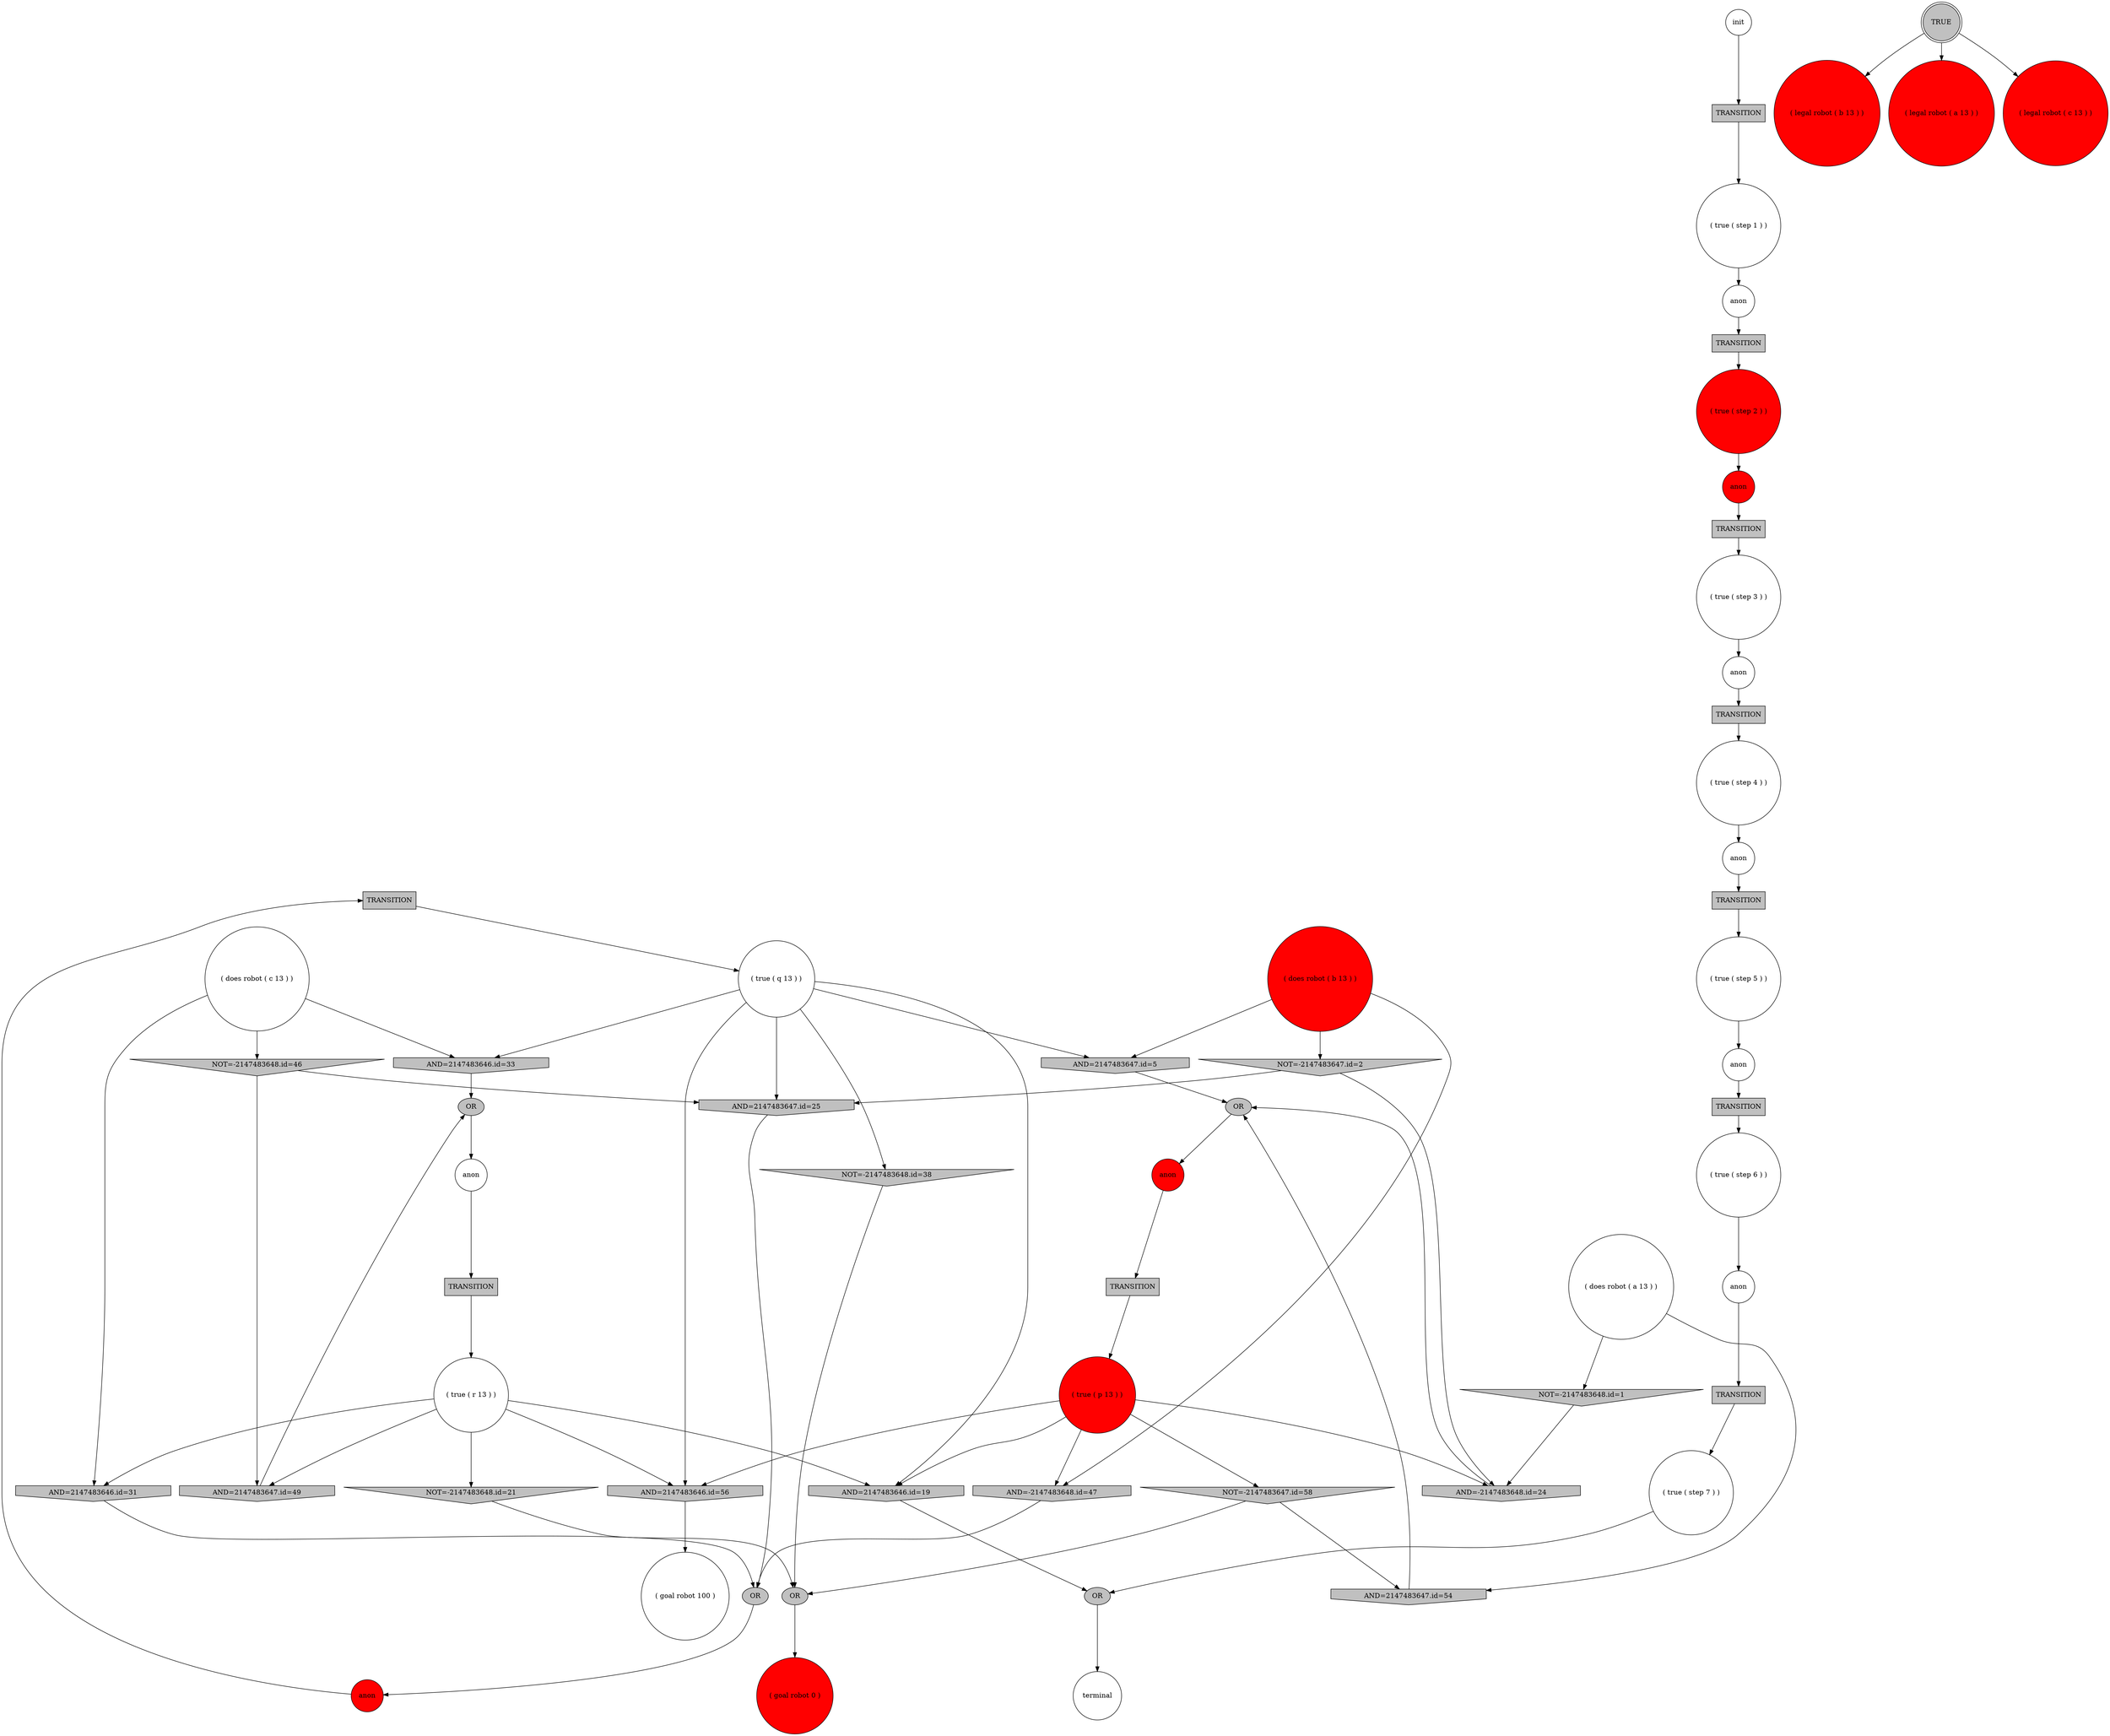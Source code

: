 digraph propNet
{
	"@68788076"[shape=box, style= filled, fillcolor=grey, label="TRANSITION"]; "@68788076"->"@78cf640b"; 
	"@41404132"[shape=invtriangle, style= filled, fillcolor=grey, label="NOT=-2147483648.id=1"]; "@41404132"->"@6505ee23"; 
	"@7b73a3d8"[shape=invtriangle, style= filled, fillcolor=grey, label="NOT=-2147483647.id=2"]; "@7b73a3d8"->"@434e182c"; "@7b73a3d8"->"@6505ee23"; 
	"@1a3b1aeb"[shape=doublecircle, style= filled, fillcolor=grey, label="TRUE"]; "@1a3b1aeb"->"@16b7333c"; "@1a3b1aeb"->"@3874bce3"; "@1a3b1aeb"->"@e3659fb"; 
	"@59be1951"[shape=circle, style= filled, fillcolor=white, label="terminal"]; 
	"@5d8b5497"[shape=invhouse, style= filled, fillcolor=grey, label="AND=2147483647.id=5"]; "@5d8b5497"->"@de734b3"; 
	"@38cb29d5"[shape=circle, style= filled, fillcolor=red, label="( true ( step 2 ) )"]; "@38cb29d5"->"@43bc6113"; 
	"@3a387b0a"[shape=ellipse, style= filled, fillcolor=grey, label="OR"]; "@3a387b0a"->"@59be1951"; 
	"@933d00a"[shape=ellipse, style= filled, fillcolor=grey, label="OR"]; "@933d00a"->"@344346b9"; 
	"@7ce5f5d8"[shape=circle, style= filled, fillcolor=white, label="( true ( step 5 ) )"]; "@7ce5f5d8"->"@2aa95e5"; 
	"@dbd1c82"[shape=circle, style= filled, fillcolor=red, label="anon"]; "@dbd1c82"->"@711fb2b0"; 
	"@de734b3"[shape=ellipse, style= filled, fillcolor=grey, label="OR"]; "@de734b3"->"@dbd1c82"; 
	"@1c5e2d2d"[shape=circle, style= filled, fillcolor=white, label="( true ( step 4 ) )"]; "@1c5e2d2d"->"@e7e4440"; 
	"@718d8016"[shape=ellipse, style= filled, fillcolor=grey, label="OR"]; "@718d8016"->"@1f6016b1"; 
	"@2848a180"[shape=circle, style= filled, fillcolor=white, label="( does robot ( a 13 ) )"]; "@2848a180"->"@41404132"; "@2848a180"->"@5b722409"; 
	"@1f6016b1"[shape=circle, style= filled, fillcolor=white, label="anon"]; "@1f6016b1"->"@45ce4a37"; 
	"@5d9b9c49"[shape=circle, style= filled, fillcolor=white, label="( true ( step 6 ) )"]; "@5d9b9c49"->"@70fb179b"; 
	"@4d2b6705"[shape=circle, style= filled, fillcolor=white, label="( does robot ( c 13 ) )"]; "@4d2b6705"->"@16c39a43"; "@4d2b6705"->"@57ea4a18"; "@4d2b6705"->"@d46617f"; 
	"@e7e4440"[shape=circle, style= filled, fillcolor=white, label="anon"]; "@e7e4440"->"@6e58ba7c"; 
	"@4b2641ab"[shape=invhouse, style= filled, fillcolor=grey, label="AND=2147483646.id=19"]; "@4b2641ab"->"@3a387b0a"; 
	"@43bc6113"[shape=circle, style= filled, fillcolor=red, label="anon"]; "@43bc6113"->"@5dff6353"; 
	"@4886625c"[shape=invtriangle, style= filled, fillcolor=grey, label="NOT=-2147483648.id=21"]; "@4886625c"->"@933d00a"; 
	"@344346b9"[shape=circle, style= filled, fillcolor=red, label="( goal robot 0 )"]; 
	"@5387d8a5"[shape=box, style= filled, fillcolor=grey, label="TRANSITION"]; "@5387d8a5"->"@38cb29d5"; 
	"@6505ee23"[shape=invhouse, style= filled, fillcolor=grey, label="AND=-2147483648.id=24"]; "@6505ee23"->"@de734b3"; 
	"@434e182c"[shape=invhouse, style= filled, fillcolor=grey, label="AND=2147483647.id=25"]; "@434e182c"->"@5b7ef01d"; 
	"@5b7ef01d"[shape=ellipse, style= filled, fillcolor=grey, label="OR"]; "@5b7ef01d"->"@2fe8103"; 
	"@711fb2b0"[shape=box, style= filled, fillcolor=grey, label="TRANSITION"]; "@711fb2b0"->"@55b910c7"; 
	"@1ad9a909"[shape=circle, style= filled, fillcolor=red, label="( does robot ( b 13 ) )"]; "@1ad9a909"->"@49bb8f30"; "@1ad9a909"->"@7b73a3d8"; "@1ad9a909"->"@5d8b5497"; 
	"@2fe8103"[shape=circle, style= filled, fillcolor=red, label="anon"]; "@2fe8103"->"@68788076"; 
	"@6e58ba7c"[shape=box, style= filled, fillcolor=grey, label="TRANSITION"]; "@6e58ba7c"->"@7ce5f5d8"; 
	"@d46617f"[shape=invhouse, style= filled, fillcolor=grey, label="AND=2147483646.id=31"]; "@d46617f"->"@5b7ef01d"; 
	"@56c4fa94"[shape=box, style= filled, fillcolor=grey, label="TRANSITION"]; "@56c4fa94"->"@18f1ff1b"; 
	"@16c39a43"[shape=invhouse, style= filled, fillcolor=grey, label="AND=2147483646.id=33"]; "@16c39a43"->"@718d8016"; 
	"@7a13be90"[shape=circle, style= filled, fillcolor=white, label="init"]; "@7a13be90"->"@56c4fa94"; 
	"@3874bce3"[shape=circle, style= filled, fillcolor=red, label="( legal robot ( a 13 ) )"]; 
	"@78cf640b"[shape=circle, style= filled, fillcolor=white, label="( true ( q 13 ) )"]; "@78cf640b"->"@16c39a43"; "@78cf640b"->"@434e182c"; "@78cf640b"->"@5c720096"; "@78cf640b"->"@9a5462f"; "@78cf640b"->"@5d8b5497"; "@78cf640b"->"@4b2641ab"; 
	"@5a2daee1"[shape=circle, style= filled, fillcolor=white, label="anon"]; "@5a2daee1"->"@6134f4d5"; 
	"@5c720096"[shape=invtriangle, style= filled, fillcolor=grey, label="NOT=-2147483648.id=38"]; "@5c720096"->"@933d00a"; 
	"@36fcba16"[shape=box, style= filled, fillcolor=grey, label="TRANSITION"]; "@36fcba16"->"@5d9b9c49"; 
	"@c7d797a"[shape=circle, style= filled, fillcolor=white, label="anon"]; "@c7d797a"->"@5387d8a5"; 
	"@2f521a0f"[shape=box, style= filled, fillcolor=grey, label="TRANSITION"]; "@2f521a0f"->"@745dd195"; 
	"@55b910c7"[shape=circle, style= filled, fillcolor=red, label="( true ( p 13 ) )"]; "@55b910c7"->"@6505ee23"; "@55b910c7"->"@9a5462f"; "@55b910c7"->"@49bb8f30"; "@55b910c7"->"@4b2641ab"; "@55b910c7"->"@a1005df"; 
	"@16b7333c"[shape=circle, style= filled, fillcolor=red, label="( legal robot ( b 13 ) )"]; 
	"@745dd195"[shape=circle, style= filled, fillcolor=white, label="( true ( step 7 ) )"]; "@745dd195"->"@3a387b0a"; 
	"@6134f4d5"[shape=box, style= filled, fillcolor=grey, label="TRANSITION"]; "@6134f4d5"->"@1c5e2d2d"; 
	"@57ea4a18"[shape=invtriangle, style= filled, fillcolor=grey, label="NOT=-2147483648.id=46"]; "@57ea4a18"->"@434e182c"; "@57ea4a18"->"@59a4475e"; 
	"@49bb8f30"[shape=invhouse, style= filled, fillcolor=grey, label="AND=-2147483648.id=47"]; "@49bb8f30"->"@5b7ef01d"; 
	"@5dff6353"[shape=box, style= filled, fillcolor=grey, label="TRANSITION"]; "@5dff6353"->"@378a8880"; 
	"@59a4475e"[shape=invhouse, style= filled, fillcolor=grey, label="AND=2147483647.id=49"]; "@59a4475e"->"@718d8016"; 
	"@378a8880"[shape=circle, style= filled, fillcolor=white, label="( true ( step 3 ) )"]; "@378a8880"->"@5a2daee1"; 
	"@2aa95e5"[shape=circle, style= filled, fillcolor=white, label="anon"]; "@2aa95e5"->"@36fcba16"; 
	"@70fb179b"[shape=circle, style= filled, fillcolor=white, label="anon"]; "@70fb179b"->"@2f521a0f"; 
	"@3d9bd2ef"[shape=circle, style= filled, fillcolor=white, label="( true ( r 13 ) )"]; "@3d9bd2ef"->"@d46617f"; "@3d9bd2ef"->"@59a4475e"; "@3d9bd2ef"->"@9a5462f"; "@3d9bd2ef"->"@4886625c"; "@3d9bd2ef"->"@4b2641ab"; 
	"@5b722409"[shape=invhouse, style= filled, fillcolor=grey, label="AND=2147483647.id=54"]; "@5b722409"->"@de734b3"; 
	"@6805678d"[shape=circle, style= filled, fillcolor=white, label="( goal robot 100 )"]; 
	"@9a5462f"[shape=invhouse, style= filled, fillcolor=grey, label="AND=2147483646.id=56"]; "@9a5462f"->"@6805678d"; 
	"@e3659fb"[shape=circle, style= filled, fillcolor=red, label="( legal robot ( c 13 ) )"]; 
	"@a1005df"[shape=invtriangle, style= filled, fillcolor=grey, label="NOT=-2147483647.id=58"]; "@a1005df"->"@933d00a"; "@a1005df"->"@5b722409"; 
	"@18f1ff1b"[shape=circle, style= filled, fillcolor=white, label="( true ( step 1 ) )"]; "@18f1ff1b"->"@c7d797a"; 
	"@45ce4a37"[shape=box, style= filled, fillcolor=grey, label="TRANSITION"]; "@45ce4a37"->"@3d9bd2ef"; 
}